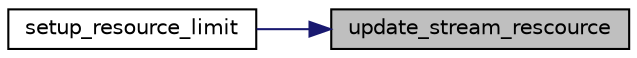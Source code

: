 digraph "update_stream_rescource"
{
 // INTERACTIVE_SVG=YES
 // LATEX_PDF_SIZE
  bgcolor="transparent";
  edge [fontname="Helvetica",fontsize="10",labelfontname="Helvetica",labelfontsize="10"];
  node [fontname="Helvetica",fontsize="10",shape=record];
  rankdir="RL";
  Node1 [label="update_stream_rescource",height=0.2,width=0.4,color="black", fillcolor="grey75", style="filled", fontcolor="black",tooltip=" "];
  Node1 -> Node2 [dir="back",color="midnightblue",fontsize="10",style="solid",fontname="Helvetica"];
  Node2 [label="setup_resource_limit",height=0.2,width=0.4,color="black",URL="$d8/df2/resource__cfg_8c.html#a5a1984d630c2390d5e5ecb5fac118d54",tooltip=" "];
}
